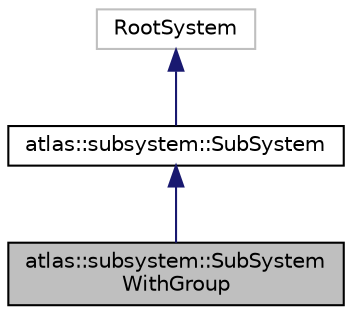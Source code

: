digraph "atlas::subsystem::SubSystemWithGroup"
{
  edge [fontname="Helvetica",fontsize="10",labelfontname="Helvetica",labelfontsize="10"];
  node [fontname="Helvetica",fontsize="10",shape=record];
  Node1 [label="atlas::subsystem::SubSystem\lWithGroup",height=0.2,width=0.4,color="black", fillcolor="grey75", style="filled", fontcolor="black"];
  Node2 -> Node1 [dir="back",color="midnightblue",fontsize="10",style="solid",fontname="Helvetica"];
  Node2 [label="atlas::subsystem::SubSystem",height=0.2,width=0.4,color="black", fillcolor="white", style="filled",URL="$classatlas_1_1subsystem_1_1SubSystem.html"];
  Node3 -> Node2 [dir="back",color="midnightblue",fontsize="10",style="solid",fontname="Helvetica"];
  Node3 [label="RootSystem",height=0.2,width=0.4,color="grey75", fillcolor="white", style="filled"];
}
